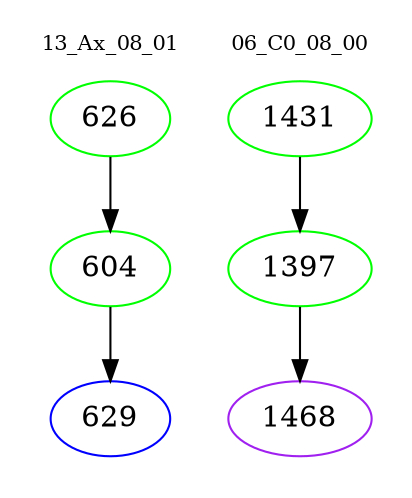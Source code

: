 digraph{
subgraph cluster_0 {
color = white
label = "13_Ax_08_01";
fontsize=10;
T0_626 [label="626", color="green"]
T0_626 -> T0_604 [color="black"]
T0_604 [label="604", color="green"]
T0_604 -> T0_629 [color="black"]
T0_629 [label="629", color="blue"]
}
subgraph cluster_1 {
color = white
label = "06_C0_08_00";
fontsize=10;
T1_1431 [label="1431", color="green"]
T1_1431 -> T1_1397 [color="black"]
T1_1397 [label="1397", color="green"]
T1_1397 -> T1_1468 [color="black"]
T1_1468 [label="1468", color="purple"]
}
}
